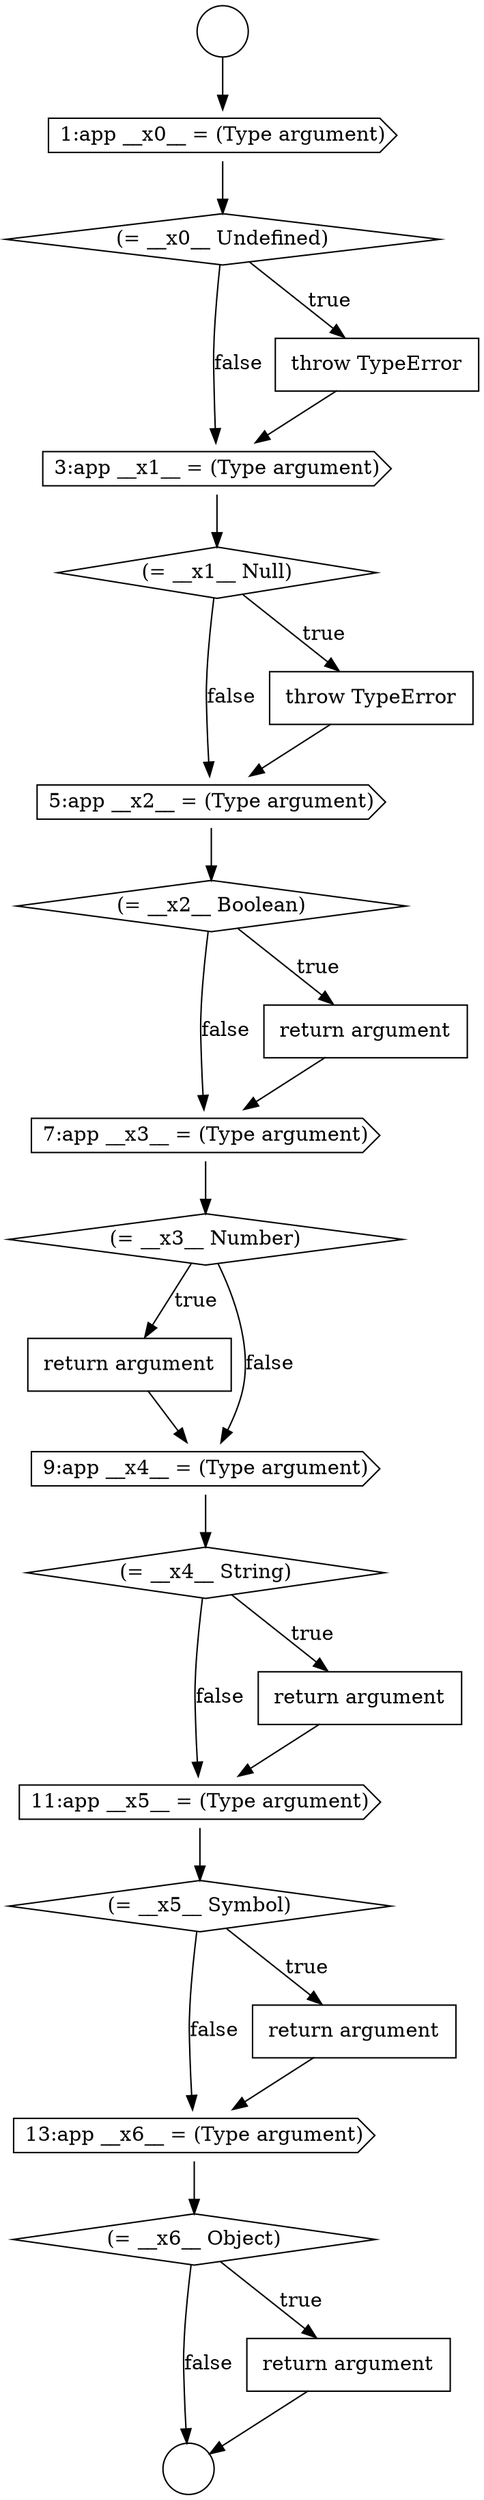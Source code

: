 digraph {
  node17358 [shape=cds, label=<<font color="black">13:app __x6__ = (Type argument)</font>> color="black" fillcolor="white" style=filled]
  node17343 [shape=cds, label=<<font color="black">3:app __x1__ = (Type argument)</font>> color="black" fillcolor="white" style=filled]
  node17339 [shape=circle label=" " color="black" fillcolor="white" style=filled]
  node17349 [shape=cds, label=<<font color="black">7:app __x3__ = (Type argument)</font>> color="black" fillcolor="white" style=filled]
  node17353 [shape=diamond, label=<<font color="black">(= __x4__ String)</font>> color="black" fillcolor="white" style=filled]
  node17346 [shape=cds, label=<<font color="black">5:app __x2__ = (Type argument)</font>> color="black" fillcolor="white" style=filled]
  node17357 [shape=none, margin=0, label=<<font color="black">
    <table border="0" cellborder="1" cellspacing="0" cellpadding="10">
      <tr><td align="left">return argument</td></tr>
    </table>
  </font>> color="black" fillcolor="white" style=filled]
  node17360 [shape=none, margin=0, label=<<font color="black">
    <table border="0" cellborder="1" cellspacing="0" cellpadding="10">
      <tr><td align="left">return argument</td></tr>
    </table>
  </font>> color="black" fillcolor="white" style=filled]
  node17338 [shape=circle label=" " color="black" fillcolor="white" style=filled]
  node17347 [shape=diamond, label=<<font color="black">(= __x2__ Boolean)</font>> color="black" fillcolor="white" style=filled]
  node17341 [shape=diamond, label=<<font color="black">(= __x0__ Undefined)</font>> color="black" fillcolor="white" style=filled]
  node17344 [shape=diamond, label=<<font color="black">(= __x1__ Null)</font>> color="black" fillcolor="white" style=filled]
  node17351 [shape=none, margin=0, label=<<font color="black">
    <table border="0" cellborder="1" cellspacing="0" cellpadding="10">
      <tr><td align="left">return argument</td></tr>
    </table>
  </font>> color="black" fillcolor="white" style=filled]
  node17356 [shape=diamond, label=<<font color="black">(= __x5__ Symbol)</font>> color="black" fillcolor="white" style=filled]
  node17352 [shape=cds, label=<<font color="black">9:app __x4__ = (Type argument)</font>> color="black" fillcolor="white" style=filled]
  node17359 [shape=diamond, label=<<font color="black">(= __x6__ Object)</font>> color="black" fillcolor="white" style=filled]
  node17348 [shape=none, margin=0, label=<<font color="black">
    <table border="0" cellborder="1" cellspacing="0" cellpadding="10">
      <tr><td align="left">return argument</td></tr>
    </table>
  </font>> color="black" fillcolor="white" style=filled]
  node17355 [shape=cds, label=<<font color="black">11:app __x5__ = (Type argument)</font>> color="black" fillcolor="white" style=filled]
  node17340 [shape=cds, label=<<font color="black">1:app __x0__ = (Type argument)</font>> color="black" fillcolor="white" style=filled]
  node17354 [shape=none, margin=0, label=<<font color="black">
    <table border="0" cellborder="1" cellspacing="0" cellpadding="10">
      <tr><td align="left">return argument</td></tr>
    </table>
  </font>> color="black" fillcolor="white" style=filled]
  node17342 [shape=none, margin=0, label=<<font color="black">
    <table border="0" cellborder="1" cellspacing="0" cellpadding="10">
      <tr><td align="left">throw TypeError</td></tr>
    </table>
  </font>> color="black" fillcolor="white" style=filled]
  node17345 [shape=none, margin=0, label=<<font color="black">
    <table border="0" cellborder="1" cellspacing="0" cellpadding="10">
      <tr><td align="left">throw TypeError</td></tr>
    </table>
  </font>> color="black" fillcolor="white" style=filled]
  node17350 [shape=diamond, label=<<font color="black">(= __x3__ Number)</font>> color="black" fillcolor="white" style=filled]
  node17352 -> node17353 [ color="black"]
  node17342 -> node17343 [ color="black"]
  node17354 -> node17355 [ color="black"]
  node17343 -> node17344 [ color="black"]
  node17358 -> node17359 [ color="black"]
  node17351 -> node17352 [ color="black"]
  node17340 -> node17341 [ color="black"]
  node17353 -> node17354 [label=<<font color="black">true</font>> color="black"]
  node17353 -> node17355 [label=<<font color="black">false</font>> color="black"]
  node17355 -> node17356 [ color="black"]
  node17347 -> node17348 [label=<<font color="black">true</font>> color="black"]
  node17347 -> node17349 [label=<<font color="black">false</font>> color="black"]
  node17346 -> node17347 [ color="black"]
  node17345 -> node17346 [ color="black"]
  node17338 -> node17340 [ color="black"]
  node17360 -> node17339 [ color="black"]
  node17341 -> node17342 [label=<<font color="black">true</font>> color="black"]
  node17341 -> node17343 [label=<<font color="black">false</font>> color="black"]
  node17350 -> node17351 [label=<<font color="black">true</font>> color="black"]
  node17350 -> node17352 [label=<<font color="black">false</font>> color="black"]
  node17348 -> node17349 [ color="black"]
  node17359 -> node17360 [label=<<font color="black">true</font>> color="black"]
  node17359 -> node17339 [label=<<font color="black">false</font>> color="black"]
  node17357 -> node17358 [ color="black"]
  node17344 -> node17345 [label=<<font color="black">true</font>> color="black"]
  node17344 -> node17346 [label=<<font color="black">false</font>> color="black"]
  node17356 -> node17357 [label=<<font color="black">true</font>> color="black"]
  node17356 -> node17358 [label=<<font color="black">false</font>> color="black"]
  node17349 -> node17350 [ color="black"]
}
